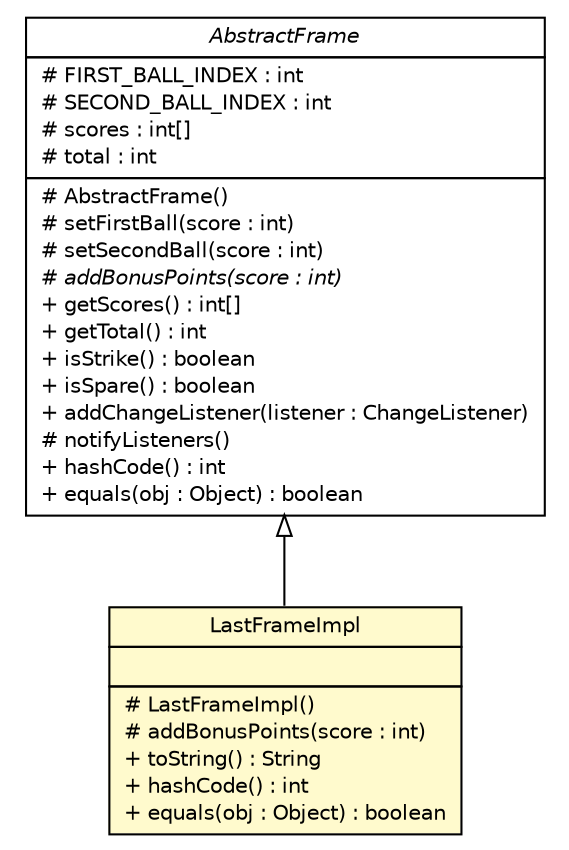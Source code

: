 #!/usr/local/bin/dot
#
# Class diagram 
# Generated by UMLGraph version R5_6 (http://www.umlgraph.org/)
#

digraph G {
	edge [fontname="Helvetica",fontsize=10,labelfontname="Helvetica",labelfontsize=10];
	node [fontname="Helvetica",fontsize=10,shape=plaintext];
	nodesep=0.25;
	ranksep=0.5;
	// thmuggleton.model.impl.LastFrameImpl
	c495 [label=<<table title="thmuggleton.model.impl.LastFrameImpl" border="0" cellborder="1" cellspacing="0" cellpadding="2" port="p" bgcolor="lemonChiffon" href="./LastFrameImpl.html">
		<tr><td><table border="0" cellspacing="0" cellpadding="1">
<tr><td align="center" balign="center"> LastFrameImpl </td></tr>
		</table></td></tr>
		<tr><td><table border="0" cellspacing="0" cellpadding="1">
<tr><td align="left" balign="left">  </td></tr>
		</table></td></tr>
		<tr><td><table border="0" cellspacing="0" cellpadding="1">
<tr><td align="left" balign="left"> # LastFrameImpl() </td></tr>
<tr><td align="left" balign="left"> # addBonusPoints(score : int) </td></tr>
<tr><td align="left" balign="left"> + toString() : String </td></tr>
<tr><td align="left" balign="left"> + hashCode() : int </td></tr>
<tr><td align="left" balign="left"> + equals(obj : Object) : boolean </td></tr>
		</table></td></tr>
		</table>>, URL="./LastFrameImpl.html", fontname="Helvetica", fontcolor="black", fontsize=10.0];
	// thmuggleton.model.impl.AbstractFrame
	c497 [label=<<table title="thmuggleton.model.impl.AbstractFrame" border="0" cellborder="1" cellspacing="0" cellpadding="2" port="p" href="./AbstractFrame.html">
		<tr><td><table border="0" cellspacing="0" cellpadding="1">
<tr><td align="center" balign="center"><font face="Helvetica-Oblique"> AbstractFrame </font></td></tr>
		</table></td></tr>
		<tr><td><table border="0" cellspacing="0" cellpadding="1">
<tr><td align="left" balign="left"> # FIRST_BALL_INDEX : int </td></tr>
<tr><td align="left" balign="left"> # SECOND_BALL_INDEX : int </td></tr>
<tr><td align="left" balign="left"> # scores : int[] </td></tr>
<tr><td align="left" balign="left"> # total : int </td></tr>
		</table></td></tr>
		<tr><td><table border="0" cellspacing="0" cellpadding="1">
<tr><td align="left" balign="left"> # AbstractFrame() </td></tr>
<tr><td align="left" balign="left"> # setFirstBall(score : int) </td></tr>
<tr><td align="left" balign="left"> # setSecondBall(score : int) </td></tr>
<tr><td align="left" balign="left"><font face="Helvetica-Oblique" point-size="10.0"> # addBonusPoints(score : int) </font></td></tr>
<tr><td align="left" balign="left"> + getScores() : int[] </td></tr>
<tr><td align="left" balign="left"> + getTotal() : int </td></tr>
<tr><td align="left" balign="left"> + isStrike() : boolean </td></tr>
<tr><td align="left" balign="left"> + isSpare() : boolean </td></tr>
<tr><td align="left" balign="left"> + addChangeListener(listener : ChangeListener) </td></tr>
<tr><td align="left" balign="left"> # notifyListeners() </td></tr>
<tr><td align="left" balign="left"> + hashCode() : int </td></tr>
<tr><td align="left" balign="left"> + equals(obj : Object) : boolean </td></tr>
		</table></td></tr>
		</table>>, URL="./AbstractFrame.html", fontname="Helvetica", fontcolor="black", fontsize=10.0];
	//thmuggleton.model.impl.LastFrameImpl extends thmuggleton.model.impl.AbstractFrame
	c497:p -> c495:p [dir=back,arrowtail=empty];
}

